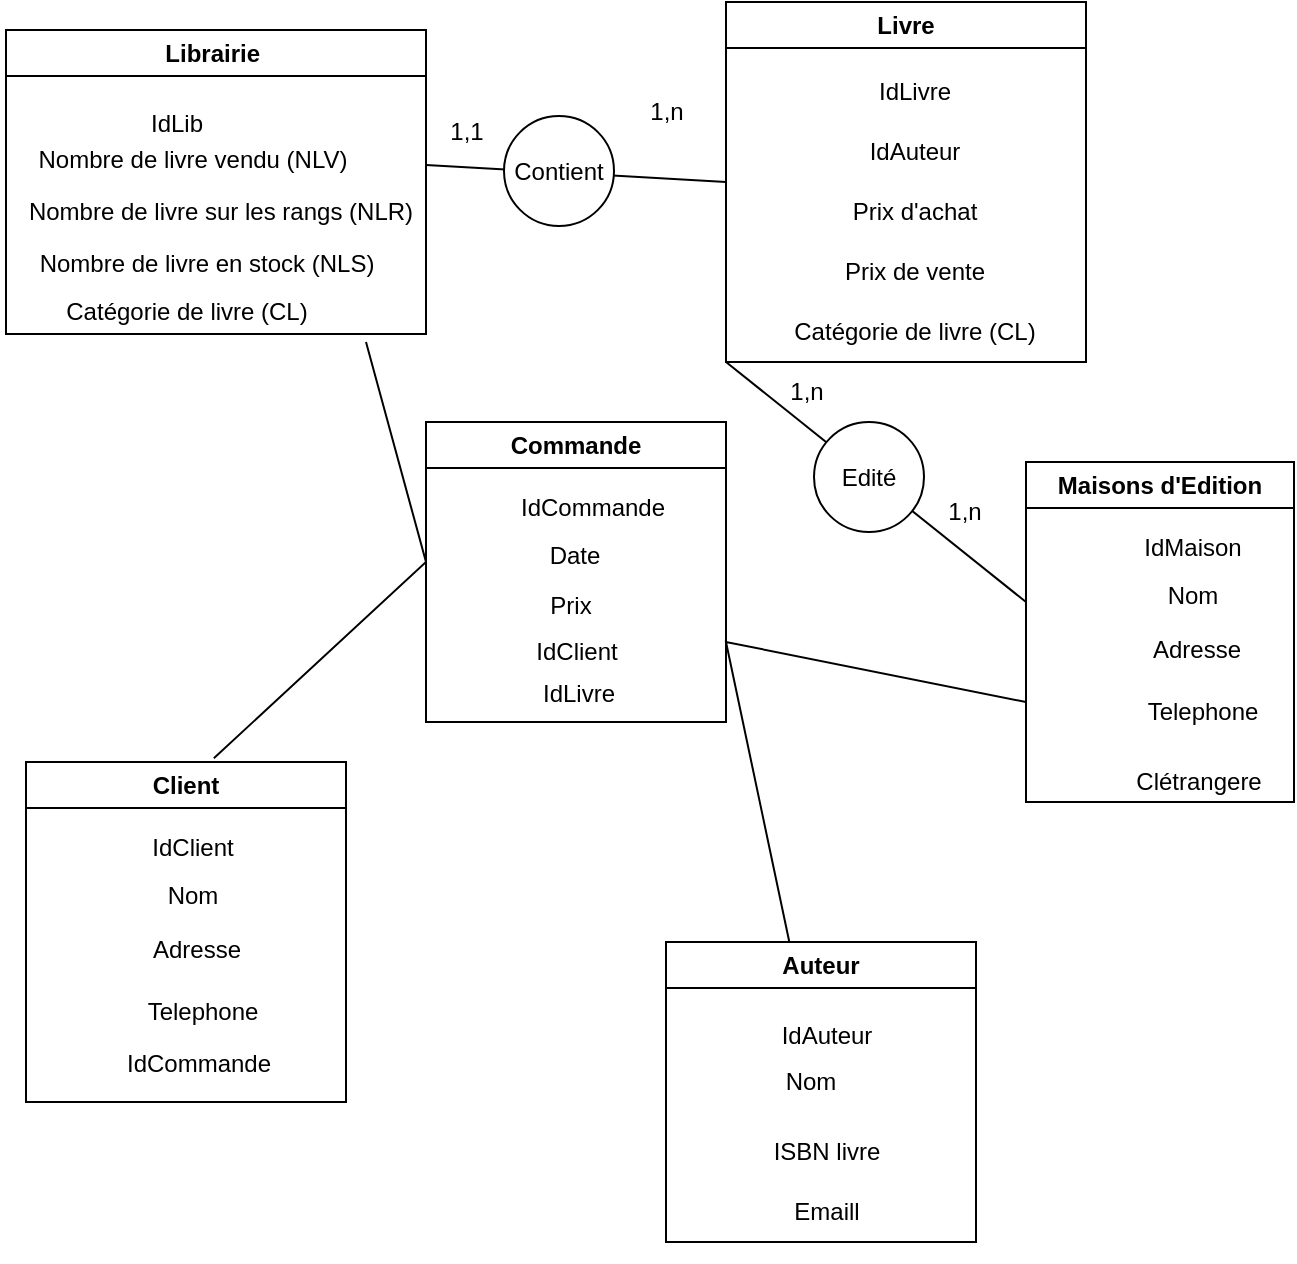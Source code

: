 <mxfile version="20.8.5" type="github">
  <diagram id="C5RBs43oDa-KdzZeNtuy" name="Page-1">
    <mxGraphModel dx="756" dy="440" grid="1" gridSize="10" guides="1" tooltips="1" connect="1" arrows="1" fold="1" page="1" pageScale="1" pageWidth="827" pageHeight="1169" math="0" shadow="0">
      <root>
        <mxCell id="WIyWlLk6GJQsqaUBKTNV-0" />
        <mxCell id="WIyWlLk6GJQsqaUBKTNV-1" parent="WIyWlLk6GJQsqaUBKTNV-0" />
        <mxCell id="kNG4grC75QlbrtCjjNvb-0" value="&lt;p class=&quot;MsoNormal&quot;&gt;Librairie&amp;nbsp;&lt;/p&gt;" style="swimlane;whiteSpace=wrap;html=1;" vertex="1" parent="WIyWlLk6GJQsqaUBKTNV-1">
          <mxGeometry x="10" y="24" width="210" height="152" as="geometry" />
        </mxCell>
        <mxCell id="kNG4grC75QlbrtCjjNvb-2" value="&lt;p class=&quot;MsoNormal&quot;&gt;Nombre de livre vendu (NLV)&lt;/p&gt;" style="text;html=1;align=center;verticalAlign=middle;resizable=0;points=[];autosize=1;strokeColor=none;fillColor=none;" vertex="1" parent="kNG4grC75QlbrtCjjNvb-0">
          <mxGeometry x="3" y="40" width="180" height="50" as="geometry" />
        </mxCell>
        <mxCell id="kNG4grC75QlbrtCjjNvb-1" value="&lt;p class=&quot;MsoNormal&quot;&gt;IdLib&lt;/p&gt;" style="text;html=1;align=center;verticalAlign=middle;resizable=0;points=[];autosize=1;strokeColor=none;fillColor=none;" vertex="1" parent="kNG4grC75QlbrtCjjNvb-0">
          <mxGeometry x="60" y="22" width="50" height="50" as="geometry" />
        </mxCell>
        <mxCell id="kNG4grC75QlbrtCjjNvb-4" value="&lt;p class=&quot;MsoNormal&quot;&gt;Nombre de livre en stock (NLS)&lt;/p&gt;" style="text;html=1;align=center;verticalAlign=middle;resizable=0;points=[];autosize=1;strokeColor=none;fillColor=none;" vertex="1" parent="kNG4grC75QlbrtCjjNvb-0">
          <mxGeometry x="5" y="92" width="190" height="50" as="geometry" />
        </mxCell>
        <mxCell id="kNG4grC75QlbrtCjjNvb-3" value="&lt;p class=&quot;MsoNormal&quot;&gt;Nombre de livre sur les rangs (NLR)&lt;/p&gt;" style="text;html=1;align=center;verticalAlign=middle;resizable=0;points=[];autosize=1;strokeColor=none;fillColor=none;" vertex="1" parent="kNG4grC75QlbrtCjjNvb-0">
          <mxGeometry x="-3" y="66" width="220" height="50" as="geometry" />
        </mxCell>
        <mxCell id="kNG4grC75QlbrtCjjNvb-6" value="Livre" style="swimlane;whiteSpace=wrap;html=1;" vertex="1" parent="WIyWlLk6GJQsqaUBKTNV-1">
          <mxGeometry x="370" y="10" width="180" height="180" as="geometry" />
        </mxCell>
        <mxCell id="kNG4grC75QlbrtCjjNvb-7" value="&lt;p class=&quot;MsoNormal&quot;&gt;IdAuteur&lt;/p&gt;" style="text;html=1;align=center;verticalAlign=middle;resizable=0;points=[];autosize=1;strokeColor=none;fillColor=none;" vertex="1" parent="kNG4grC75QlbrtCjjNvb-6">
          <mxGeometry x="59" y="50" width="70" height="50" as="geometry" />
        </mxCell>
        <mxCell id="kNG4grC75QlbrtCjjNvb-8" value="&lt;p class=&quot;MsoNormal&quot;&gt;IdLivre&lt;/p&gt;" style="text;html=1;align=center;verticalAlign=middle;resizable=0;points=[];autosize=1;strokeColor=none;fillColor=none;" vertex="1" parent="kNG4grC75QlbrtCjjNvb-6">
          <mxGeometry x="64" y="20" width="60" height="50" as="geometry" />
        </mxCell>
        <mxCell id="kNG4grC75QlbrtCjjNvb-9" value="&lt;p class=&quot;MsoNormal&quot;&gt;Prix de vente&lt;/p&gt;" style="text;html=1;align=center;verticalAlign=middle;resizable=0;points=[];autosize=1;strokeColor=none;fillColor=none;" vertex="1" parent="kNG4grC75QlbrtCjjNvb-6">
          <mxGeometry x="49" y="110" width="90" height="50" as="geometry" />
        </mxCell>
        <mxCell id="kNG4grC75QlbrtCjjNvb-10" value="&lt;p class=&quot;MsoNormal&quot;&gt;Prix d&#39;achat&lt;/p&gt;" style="text;html=1;align=center;verticalAlign=middle;resizable=0;points=[];autosize=1;strokeColor=none;fillColor=none;" vertex="1" parent="kNG4grC75QlbrtCjjNvb-6">
          <mxGeometry x="49" y="80" width="90" height="50" as="geometry" />
        </mxCell>
        <mxCell id="kNG4grC75QlbrtCjjNvb-11" value="&lt;p class=&quot;MsoNormal&quot;&gt;Catégorie de livre (CL)&lt;/p&gt;" style="text;html=1;align=center;verticalAlign=middle;resizable=0;points=[];autosize=1;strokeColor=none;fillColor=none;" vertex="1" parent="kNG4grC75QlbrtCjjNvb-6">
          <mxGeometry x="24" y="140" width="140" height="50" as="geometry" />
        </mxCell>
        <mxCell id="kNG4grC75QlbrtCjjNvb-12" value="Auteur" style="swimlane;whiteSpace=wrap;html=1;" vertex="1" parent="WIyWlLk6GJQsqaUBKTNV-1">
          <mxGeometry x="340" y="480" width="155" height="150" as="geometry" />
        </mxCell>
        <mxCell id="kNG4grC75QlbrtCjjNvb-13" value="&lt;p class=&quot;MsoNormal&quot;&gt;IdAuteur&lt;/p&gt;" style="text;html=1;align=center;verticalAlign=middle;resizable=0;points=[];autosize=1;strokeColor=none;fillColor=none;" vertex="1" parent="kNG4grC75QlbrtCjjNvb-12">
          <mxGeometry x="45" y="22" width="70" height="50" as="geometry" />
        </mxCell>
        <mxCell id="kNG4grC75QlbrtCjjNvb-15" value="&lt;p class=&quot;MsoNormal&quot;&gt;ISBN livre&lt;/p&gt;" style="text;html=1;align=center;verticalAlign=middle;resizable=0;points=[];autosize=1;strokeColor=none;fillColor=none;" vertex="1" parent="kNG4grC75QlbrtCjjNvb-12">
          <mxGeometry x="40" y="80" width="80" height="50" as="geometry" />
        </mxCell>
        <mxCell id="kNG4grC75QlbrtCjjNvb-16" value="&lt;p class=&quot;MsoNormal&quot;&gt;Nom&lt;/p&gt;" style="text;html=1;align=center;verticalAlign=middle;resizable=0;points=[];autosize=1;strokeColor=none;fillColor=none;" vertex="1" parent="kNG4grC75QlbrtCjjNvb-12">
          <mxGeometry x="47" y="45" width="50" height="50" as="geometry" />
        </mxCell>
        <mxCell id="kNG4grC75QlbrtCjjNvb-17" value="&lt;p class=&quot;MsoNormal&quot;&gt;Emaill&lt;/p&gt;" style="text;html=1;align=center;verticalAlign=middle;resizable=0;points=[];autosize=1;strokeColor=none;fillColor=none;" vertex="1" parent="kNG4grC75QlbrtCjjNvb-12">
          <mxGeometry x="50" y="110" width="60" height="50" as="geometry" />
        </mxCell>
        <mxCell id="kNG4grC75QlbrtCjjNvb-18" value="Commande" style="swimlane;whiteSpace=wrap;html=1;" vertex="1" parent="WIyWlLk6GJQsqaUBKTNV-1">
          <mxGeometry x="220" y="220" width="150" height="150" as="geometry" />
        </mxCell>
        <mxCell id="kNG4grC75QlbrtCjjNvb-19" value="&lt;p class=&quot;MsoNormal&quot;&gt;IdCommande&lt;/p&gt;" style="text;html=1;align=center;verticalAlign=middle;resizable=0;points=[];autosize=1;strokeColor=none;fillColor=none;" vertex="1" parent="kNG4grC75QlbrtCjjNvb-18">
          <mxGeometry x="33" y="18" width="100" height="50" as="geometry" />
        </mxCell>
        <mxCell id="kNG4grC75QlbrtCjjNvb-20" value="&lt;p class=&quot;MsoNormal&quot;&gt;Prix&lt;/p&gt;" style="text;html=1;align=center;verticalAlign=middle;resizable=0;points=[];autosize=1;strokeColor=none;fillColor=none;" vertex="1" parent="kNG4grC75QlbrtCjjNvb-18">
          <mxGeometry x="52" y="67" width="40" height="50" as="geometry" />
        </mxCell>
        <mxCell id="kNG4grC75QlbrtCjjNvb-21" value="&lt;p class=&quot;MsoNormal&quot;&gt;Date&lt;/p&gt;" style="text;html=1;align=center;verticalAlign=middle;resizable=0;points=[];autosize=1;strokeColor=none;fillColor=none;" vertex="1" parent="kNG4grC75QlbrtCjjNvb-18">
          <mxGeometry x="49" y="42" width="50" height="50" as="geometry" />
        </mxCell>
        <mxCell id="kNG4grC75QlbrtCjjNvb-22" value="&lt;p class=&quot;MsoNormal&quot;&gt;IdClient&lt;/p&gt;" style="text;html=1;align=center;verticalAlign=middle;resizable=0;points=[];autosize=1;strokeColor=none;fillColor=none;" vertex="1" parent="kNG4grC75QlbrtCjjNvb-18">
          <mxGeometry x="45" y="90" width="60" height="50" as="geometry" />
        </mxCell>
        <mxCell id="kNG4grC75QlbrtCjjNvb-23" value="&lt;p class=&quot;MsoNormal&quot;&gt;IdLivre&lt;/p&gt;" style="text;html=1;align=center;verticalAlign=middle;resizable=0;points=[];autosize=1;strokeColor=none;fillColor=none;" vertex="1" parent="kNG4grC75QlbrtCjjNvb-18">
          <mxGeometry x="46" y="111" width="60" height="50" as="geometry" />
        </mxCell>
        <mxCell id="kNG4grC75QlbrtCjjNvb-24" value="Client" style="swimlane;whiteSpace=wrap;html=1;" vertex="1" parent="WIyWlLk6GJQsqaUBKTNV-1">
          <mxGeometry x="20" y="390" width="160" height="170" as="geometry" />
        </mxCell>
        <mxCell id="kNG4grC75QlbrtCjjNvb-25" value="&lt;p class=&quot;MsoNormal&quot;&gt;IdClient&lt;/p&gt;" style="text;html=1;align=center;verticalAlign=middle;resizable=0;points=[];autosize=1;strokeColor=none;fillColor=none;" vertex="1" parent="kNG4grC75QlbrtCjjNvb-24">
          <mxGeometry x="53" y="18" width="60" height="50" as="geometry" />
        </mxCell>
        <mxCell id="kNG4grC75QlbrtCjjNvb-26" value="&lt;p class=&quot;MsoNormal&quot;&gt;Adresse&lt;/p&gt;" style="text;html=1;align=center;verticalAlign=middle;resizable=0;points=[];autosize=1;strokeColor=none;fillColor=none;" vertex="1" parent="kNG4grC75QlbrtCjjNvb-24">
          <mxGeometry x="50" y="69" width="70" height="50" as="geometry" />
        </mxCell>
        <mxCell id="kNG4grC75QlbrtCjjNvb-27" value="&lt;p class=&quot;MsoNormal&quot;&gt;Nom&lt;/p&gt;" style="text;html=1;align=center;verticalAlign=middle;resizable=0;points=[];autosize=1;strokeColor=none;fillColor=none;" vertex="1" parent="kNG4grC75QlbrtCjjNvb-24">
          <mxGeometry x="58" y="42" width="50" height="50" as="geometry" />
        </mxCell>
        <mxCell id="kNG4grC75QlbrtCjjNvb-28" value="&lt;p class=&quot;MsoNormal&quot;&gt;Telephone&lt;/p&gt;" style="text;html=1;align=center;verticalAlign=middle;resizable=0;points=[];autosize=1;strokeColor=none;fillColor=none;" vertex="1" parent="kNG4grC75QlbrtCjjNvb-24">
          <mxGeometry x="48" y="100" width="80" height="50" as="geometry" />
        </mxCell>
        <mxCell id="kNG4grC75QlbrtCjjNvb-29" value="&lt;p class=&quot;MsoNormal&quot;&gt;IdCommande&lt;/p&gt;" style="text;html=1;align=center;verticalAlign=middle;resizable=0;points=[];autosize=1;strokeColor=none;fillColor=none;" vertex="1" parent="kNG4grC75QlbrtCjjNvb-24">
          <mxGeometry x="36" y="126" width="100" height="50" as="geometry" />
        </mxCell>
        <mxCell id="kNG4grC75QlbrtCjjNvb-36" value="" style="endArrow=none;html=1;rounded=0;entryX=0;entryY=1;entryDx=0;entryDy=0;" edge="1" parent="WIyWlLk6GJQsqaUBKTNV-1" target="kNG4grC75QlbrtCjjNvb-6">
          <mxGeometry width="50" height="50" relative="1" as="geometry">
            <mxPoint x="520" y="310" as="sourcePoint" />
            <mxPoint x="230" y="170" as="targetPoint" />
          </mxGeometry>
        </mxCell>
        <mxCell id="kNG4grC75QlbrtCjjNvb-37" value="" style="endArrow=none;html=1;rounded=0;entryX=0;entryY=0.5;entryDx=0;entryDy=0;exitX=0.968;exitY=0.029;exitDx=0;exitDy=0;exitPerimeter=0;" edge="1" parent="WIyWlLk6GJQsqaUBKTNV-1" source="kNG4grC75QlbrtCjjNvb-3" target="kNG4grC75QlbrtCjjNvb-6">
          <mxGeometry width="50" height="50" relative="1" as="geometry">
            <mxPoint x="240" y="80" as="sourcePoint" />
            <mxPoint x="430" y="90" as="targetPoint" />
          </mxGeometry>
        </mxCell>
        <mxCell id="kNG4grC75QlbrtCjjNvb-39" value="Contient" style="ellipse;whiteSpace=wrap;html=1;aspect=fixed;" vertex="1" parent="WIyWlLk6GJQsqaUBKTNV-1">
          <mxGeometry x="259" y="67" width="55" height="55" as="geometry" />
        </mxCell>
        <mxCell id="kNG4grC75QlbrtCjjNvb-40" value="1,1" style="text;html=1;align=center;verticalAlign=middle;resizable=0;points=[];autosize=1;strokeColor=none;fillColor=none;" vertex="1" parent="WIyWlLk6GJQsqaUBKTNV-1">
          <mxGeometry x="220" y="60" width="40" height="30" as="geometry" />
        </mxCell>
        <mxCell id="kNG4grC75QlbrtCjjNvb-41" value="1,n" style="text;html=1;align=center;verticalAlign=middle;resizable=0;points=[];autosize=1;strokeColor=none;fillColor=none;" vertex="1" parent="WIyWlLk6GJQsqaUBKTNV-1">
          <mxGeometry x="320" y="50" width="40" height="30" as="geometry" />
        </mxCell>
        <mxCell id="kNG4grC75QlbrtCjjNvb-30" value="Maisons d&#39;Edition" style="swimlane;whiteSpace=wrap;html=1;startSize=23;" vertex="1" parent="WIyWlLk6GJQsqaUBKTNV-1">
          <mxGeometry x="520" y="240" width="134" height="170" as="geometry" />
        </mxCell>
        <mxCell id="kNG4grC75QlbrtCjjNvb-31" value="&lt;p class=&quot;MsoNormal&quot;&gt;IdMaison&lt;/p&gt;" style="text;html=1;align=center;verticalAlign=middle;resizable=0;points=[];autosize=1;strokeColor=none;fillColor=none;" vertex="1" parent="kNG4grC75QlbrtCjjNvb-30">
          <mxGeometry x="48" y="18" width="70" height="50" as="geometry" />
        </mxCell>
        <mxCell id="kNG4grC75QlbrtCjjNvb-32" value="&lt;p class=&quot;MsoNormal&quot;&gt;Adresse&lt;/p&gt;" style="text;html=1;align=center;verticalAlign=middle;resizable=0;points=[];autosize=1;strokeColor=none;fillColor=none;" vertex="1" parent="kNG4grC75QlbrtCjjNvb-30">
          <mxGeometry x="50" y="69" width="70" height="50" as="geometry" />
        </mxCell>
        <mxCell id="kNG4grC75QlbrtCjjNvb-33" value="&lt;p class=&quot;MsoNormal&quot;&gt;Nom&lt;/p&gt;" style="text;html=1;align=center;verticalAlign=middle;resizable=0;points=[];autosize=1;strokeColor=none;fillColor=none;" vertex="1" parent="kNG4grC75QlbrtCjjNvb-30">
          <mxGeometry x="58" y="42" width="50" height="50" as="geometry" />
        </mxCell>
        <mxCell id="kNG4grC75QlbrtCjjNvb-34" value="&lt;p class=&quot;MsoNormal&quot;&gt;Telephone&lt;/p&gt;" style="text;html=1;align=center;verticalAlign=middle;resizable=0;points=[];autosize=1;strokeColor=none;fillColor=none;" vertex="1" parent="kNG4grC75QlbrtCjjNvb-30">
          <mxGeometry x="48" y="100" width="80" height="50" as="geometry" />
        </mxCell>
        <mxCell id="kNG4grC75QlbrtCjjNvb-35" value="&lt;p class=&quot;MsoNormal&quot;&gt;Clétrangere&lt;/p&gt;" style="text;html=1;align=center;verticalAlign=middle;resizable=0;points=[];autosize=1;strokeColor=none;fillColor=none;" vertex="1" parent="kNG4grC75QlbrtCjjNvb-30">
          <mxGeometry x="41" y="135" width="90" height="50" as="geometry" />
        </mxCell>
        <mxCell id="kNG4grC75QlbrtCjjNvb-43" value="Edité" style="ellipse;whiteSpace=wrap;html=1;aspect=fixed;" vertex="1" parent="WIyWlLk6GJQsqaUBKTNV-1">
          <mxGeometry x="414" y="220" width="55" height="55" as="geometry" />
        </mxCell>
        <mxCell id="kNG4grC75QlbrtCjjNvb-44" value="1,n" style="text;html=1;align=center;verticalAlign=middle;resizable=0;points=[];autosize=1;strokeColor=none;fillColor=none;" vertex="1" parent="WIyWlLk6GJQsqaUBKTNV-1">
          <mxGeometry x="390" y="190" width="40" height="30" as="geometry" />
        </mxCell>
        <mxCell id="kNG4grC75QlbrtCjjNvb-45" value="1,n" style="text;html=1;align=center;verticalAlign=middle;resizable=0;points=[];autosize=1;strokeColor=none;fillColor=none;" vertex="1" parent="WIyWlLk6GJQsqaUBKTNV-1">
          <mxGeometry x="469" y="250" width="40" height="30" as="geometry" />
        </mxCell>
        <mxCell id="kNG4grC75QlbrtCjjNvb-46" value="" style="endArrow=none;html=1;rounded=0;" edge="1" parent="WIyWlLk6GJQsqaUBKTNV-1" source="kNG4grC75QlbrtCjjNvb-12">
          <mxGeometry width="50" height="50" relative="1" as="geometry">
            <mxPoint x="510" y="440" as="sourcePoint" />
            <mxPoint x="520" y="360" as="targetPoint" />
            <Array as="points">
              <mxPoint x="370" y="330" />
            </Array>
          </mxGeometry>
        </mxCell>
        <mxCell id="kNG4grC75QlbrtCjjNvb-48" value="" style="endArrow=none;html=1;rounded=0;exitX=0.587;exitY=-0.011;exitDx=0;exitDy=0;exitPerimeter=0;" edge="1" parent="WIyWlLk6GJQsqaUBKTNV-1" source="kNG4grC75QlbrtCjjNvb-24">
          <mxGeometry width="50" height="50" relative="1" as="geometry">
            <mxPoint x="243" y="441" as="sourcePoint" />
            <mxPoint x="190" y="180" as="targetPoint" />
            <Array as="points">
              <mxPoint x="220" y="290" />
            </Array>
          </mxGeometry>
        </mxCell>
        <mxCell id="kNG4grC75QlbrtCjjNvb-5" value="&lt;p class=&quot;MsoNormal&quot;&gt;Catégorie de livre (CL)&lt;/p&gt;" style="text;html=1;align=center;verticalAlign=middle;resizable=0;points=[];autosize=1;strokeColor=none;fillColor=none;" vertex="1" parent="WIyWlLk6GJQsqaUBKTNV-1">
          <mxGeometry x="30" y="140" width="140" height="50" as="geometry" />
        </mxCell>
      </root>
    </mxGraphModel>
  </diagram>
</mxfile>
